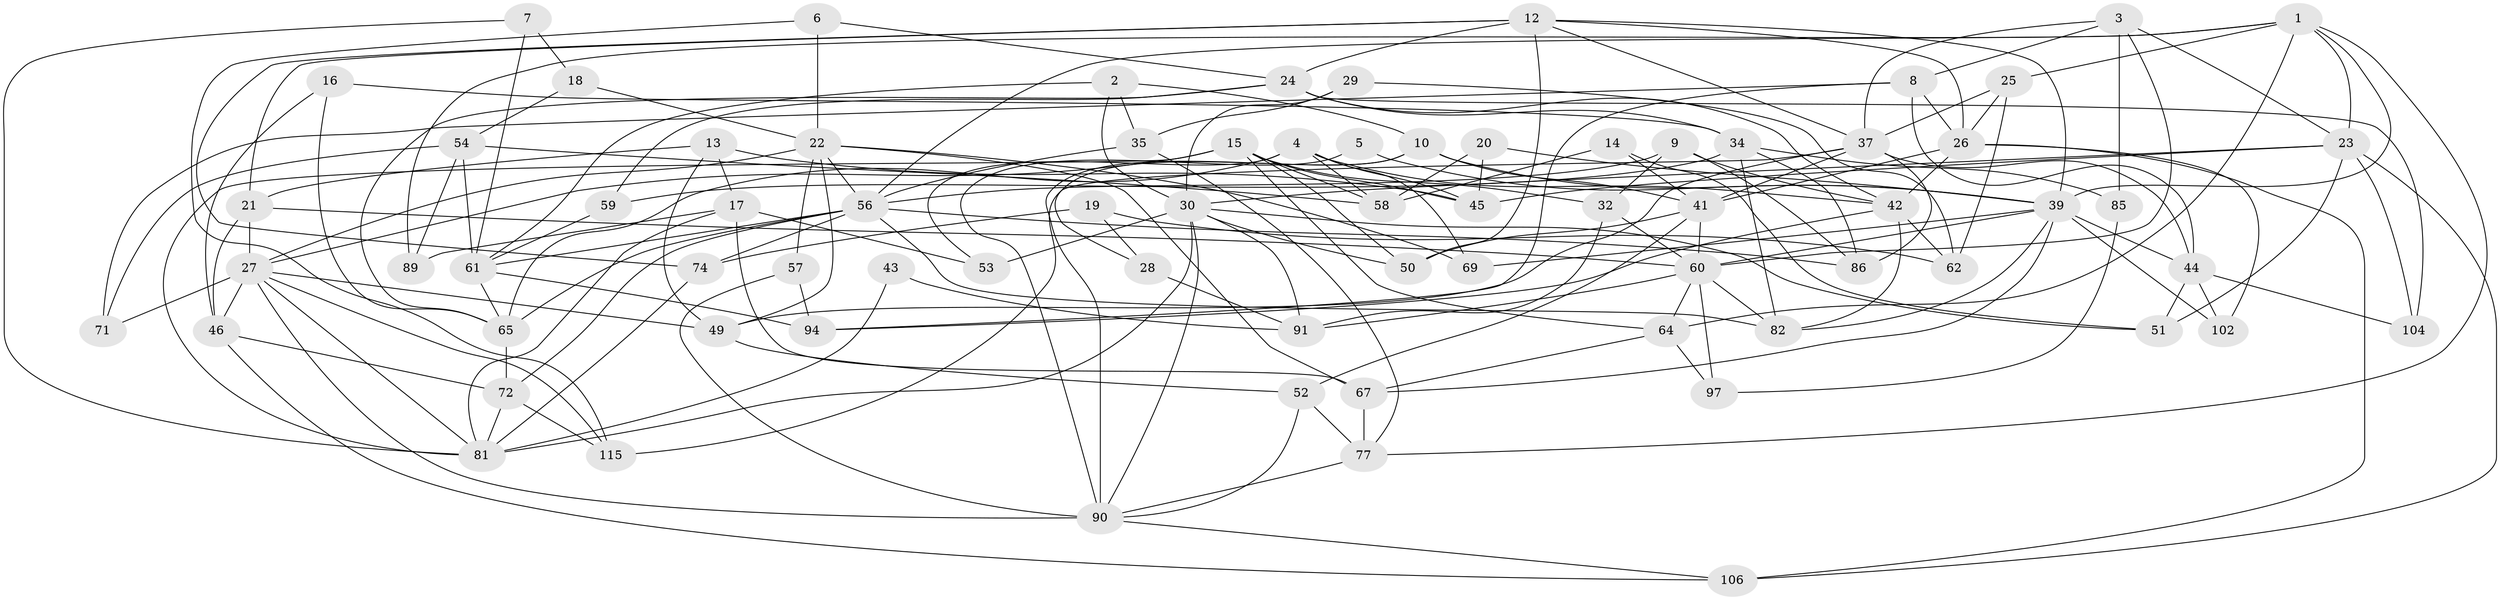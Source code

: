 // Generated by graph-tools (version 1.1) at 2025/23/03/03/25 07:23:59]
// undirected, 74 vertices, 184 edges
graph export_dot {
graph [start="1"]
  node [color=gray90,style=filled];
  1 [super="+109"];
  2;
  3;
  4 [super="+11"];
  5;
  6;
  7;
  8 [super="+100"];
  9;
  10 [super="+36"];
  12 [super="+63"];
  13 [super="+68"];
  14;
  15 [super="+99"];
  16;
  17 [super="+33"];
  18;
  19;
  20;
  21;
  22 [super="+114"];
  23 [super="+47"];
  24 [super="+31"];
  25;
  26 [super="+92"];
  27 [super="+40"];
  28 [super="+105"];
  29;
  30 [super="+70"];
  32;
  34 [super="+83"];
  35 [super="+75"];
  37 [super="+38"];
  39 [super="+55"];
  41 [super="+95"];
  42 [super="+84"];
  43;
  44 [super="+108"];
  45 [super="+96"];
  46 [super="+48"];
  49;
  50 [super="+80"];
  51 [super="+112"];
  52;
  53;
  54 [super="+79"];
  56 [super="+101"];
  57;
  58 [super="+76"];
  59;
  60 [super="+66"];
  61 [super="+113"];
  62 [super="+73"];
  64 [super="+78"];
  65 [super="+107"];
  67;
  69;
  71;
  72;
  74 [super="+110"];
  77 [super="+87"];
  81 [super="+103"];
  82 [super="+111"];
  85;
  86 [super="+88"];
  89;
  90 [super="+93"];
  91;
  94 [super="+98"];
  97;
  102;
  104;
  106;
  115;
  1 -- 23;
  1 -- 56;
  1 -- 89;
  1 -- 25;
  1 -- 39;
  1 -- 64;
  1 -- 77;
  2 -- 10;
  2 -- 30;
  2 -- 61;
  2 -- 35;
  3 -- 60;
  3 -- 23;
  3 -- 37;
  3 -- 85;
  3 -- 8;
  4 -- 58 [weight=2];
  4 -- 45;
  4 -- 65;
  4 -- 69;
  4 -- 53;
  4 -- 42;
  5 -- 39;
  5 -- 90;
  6 -- 115;
  6 -- 24;
  6 -- 22;
  7 -- 81;
  7 -- 18;
  7 -- 61;
  8 -- 26;
  8 -- 94;
  8 -- 71;
  8 -- 44;
  9 -- 32;
  9 -- 56;
  9 -- 42;
  9 -- 86;
  10 -- 41;
  10 -- 28;
  10 -- 39;
  10 -- 90;
  12 -- 24;
  12 -- 21;
  12 -- 39;
  12 -- 37;
  12 -- 50;
  12 -- 26;
  12 -- 74;
  13 -- 21;
  13 -- 45;
  13 -- 49;
  13 -- 17;
  14 -- 41;
  14 -- 58;
  14 -- 51;
  15 -- 45;
  15 -- 32;
  15 -- 64;
  15 -- 27;
  15 -- 81;
  15 -- 50;
  15 -- 58;
  16 -- 46;
  16 -- 65;
  16 -- 34;
  17 -- 89;
  17 -- 67;
  17 -- 81;
  17 -- 53;
  18 -- 54;
  18 -- 22;
  19 -- 28;
  19 -- 62;
  19 -- 74;
  20 -- 58;
  20 -- 39;
  20 -- 45;
  21 -- 60;
  21 -- 46;
  21 -- 27;
  22 -- 49;
  22 -- 67;
  22 -- 56;
  22 -- 57;
  22 -- 69;
  22 -- 27;
  23 -- 104;
  23 -- 106;
  23 -- 45;
  23 -- 30;
  23 -- 51;
  24 -- 59;
  24 -- 104;
  24 -- 34;
  24 -- 65;
  24 -- 42;
  25 -- 37;
  25 -- 62;
  25 -- 26;
  26 -- 42 [weight=2];
  26 -- 41;
  26 -- 106;
  26 -- 102;
  27 -- 90 [weight=2];
  27 -- 71;
  27 -- 81;
  27 -- 49;
  27 -- 115;
  27 -- 46;
  28 -- 91;
  29 -- 62;
  29 -- 30;
  29 -- 35;
  30 -- 91;
  30 -- 51;
  30 -- 53;
  30 -- 90;
  30 -- 81;
  30 -- 50;
  32 -- 60;
  32 -- 91;
  34 -- 59;
  34 -- 85;
  34 -- 86;
  34 -- 82;
  35 -- 56;
  35 -- 77;
  37 -- 49;
  37 -- 115;
  37 -- 41;
  37 -- 44;
  37 -- 86;
  39 -- 60;
  39 -- 102;
  39 -- 67;
  39 -- 69;
  39 -- 44;
  39 -- 82;
  41 -- 60;
  41 -- 52;
  41 -- 50;
  42 -- 62;
  42 -- 82;
  42 -- 94;
  43 -- 91;
  43 -- 81;
  44 -- 51;
  44 -- 102;
  44 -- 104;
  46 -- 72;
  46 -- 106;
  49 -- 52;
  52 -- 77;
  52 -- 90;
  54 -- 71;
  54 -- 89;
  54 -- 61;
  54 -- 58;
  56 -- 86;
  56 -- 72;
  56 -- 74;
  56 -- 65;
  56 -- 61;
  56 -- 82;
  57 -- 90;
  57 -- 94;
  59 -- 61;
  60 -- 97;
  60 -- 64;
  60 -- 91;
  60 -- 82;
  61 -- 65;
  61 -- 94;
  64 -- 97;
  64 -- 67;
  65 -- 72;
  67 -- 77;
  72 -- 115;
  72 -- 81;
  74 -- 81;
  77 -- 90;
  85 -- 97;
  90 -- 106;
}
